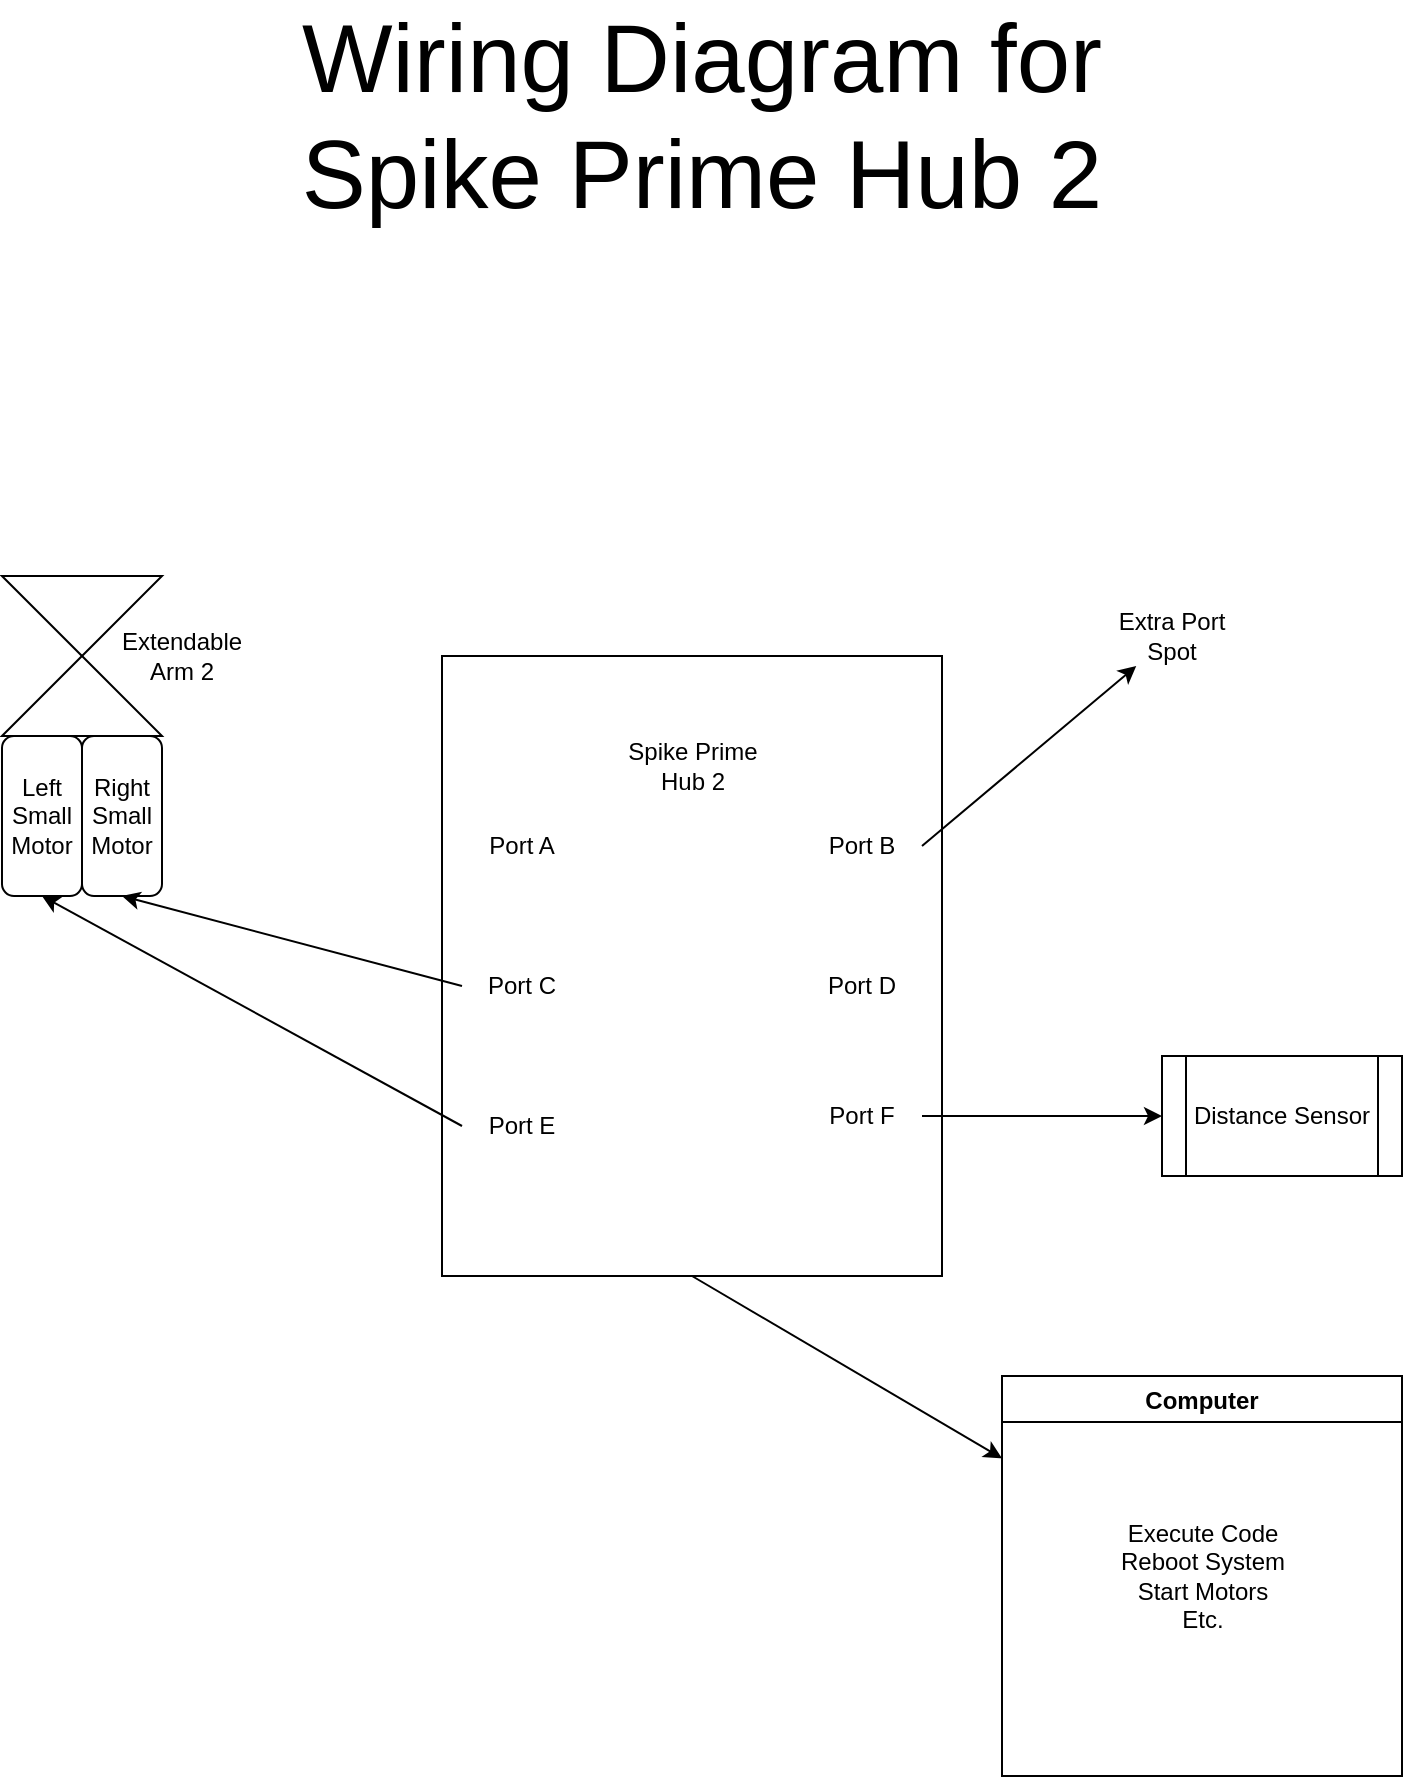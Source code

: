 <mxfile version="15.5.9" type="device"><diagram id="ajgAbhyCTBuViU4noxfG" name="Page-1"><mxGraphModel dx="1022" dy="468" grid="1" gridSize="10" guides="1" tooltips="1" connect="1" arrows="1" fold="1" page="1" pageScale="1" pageWidth="850" pageHeight="1100" math="0" shadow="0"><root><mxCell id="0"/><mxCell id="1" parent="0"/><mxCell id="fW2y9b3MlHcEv2vrznf5-2" value="" style="rounded=0;whiteSpace=wrap;html=1;" parent="1" vertex="1"><mxGeometry x="295" y="390" width="250" height="310" as="geometry"/></mxCell><mxCell id="fW2y9b3MlHcEv2vrznf5-3" value="Spike Prime Hub 2" style="text;html=1;strokeColor=none;fillColor=none;align=center;verticalAlign=middle;whiteSpace=wrap;rounded=0;" parent="1" vertex="1"><mxGeometry x="378" y="430" width="85" height="30" as="geometry"/></mxCell><mxCell id="fW2y9b3MlHcEv2vrznf5-4" value="Port A" style="text;html=1;strokeColor=none;fillColor=none;align=center;verticalAlign=middle;whiteSpace=wrap;rounded=0;" parent="1" vertex="1"><mxGeometry x="305" y="470" width="60" height="30" as="geometry"/></mxCell><mxCell id="fW2y9b3MlHcEv2vrznf5-5" value="Port C" style="text;html=1;strokeColor=none;fillColor=none;align=center;verticalAlign=middle;whiteSpace=wrap;rounded=0;" parent="1" vertex="1"><mxGeometry x="305" y="540" width="60" height="30" as="geometry"/></mxCell><mxCell id="fW2y9b3MlHcEv2vrznf5-6" value="Port E" style="text;html=1;strokeColor=none;fillColor=none;align=center;verticalAlign=middle;whiteSpace=wrap;rounded=0;" parent="1" vertex="1"><mxGeometry x="305" y="610" width="60" height="30" as="geometry"/></mxCell><mxCell id="fW2y9b3MlHcEv2vrznf5-7" value="Port B" style="text;html=1;strokeColor=none;fillColor=none;align=center;verticalAlign=middle;whiteSpace=wrap;rounded=0;" parent="1" vertex="1"><mxGeometry x="475" y="470" width="60" height="30" as="geometry"/></mxCell><mxCell id="fW2y9b3MlHcEv2vrznf5-8" value="Port D" style="text;html=1;strokeColor=none;fillColor=none;align=center;verticalAlign=middle;whiteSpace=wrap;rounded=0;" parent="1" vertex="1"><mxGeometry x="475" y="540" width="60" height="30" as="geometry"/></mxCell><mxCell id="fW2y9b3MlHcEv2vrznf5-9" value="Port F" style="text;html=1;strokeColor=none;fillColor=none;align=center;verticalAlign=middle;whiteSpace=wrap;rounded=0;" parent="1" vertex="1"><mxGeometry x="475" y="605" width="60" height="30" as="geometry"/></mxCell><mxCell id="fW2y9b3MlHcEv2vrznf5-13" value="Left Small Motor" style="rounded=1;whiteSpace=wrap;html=1;" parent="1" vertex="1"><mxGeometry x="75" y="430" width="40" height="80" as="geometry"/></mxCell><mxCell id="fW2y9b3MlHcEv2vrznf5-15" value="Right Small Motor" style="rounded=1;whiteSpace=wrap;html=1;" parent="1" vertex="1"><mxGeometry x="115" y="430" width="40" height="80" as="geometry"/></mxCell><mxCell id="fW2y9b3MlHcEv2vrznf5-12" value="" style="endArrow=classic;html=1;rounded=0;exitX=0;exitY=0.5;exitDx=0;exitDy=0;entryX=0.5;entryY=1;entryDx=0;entryDy=0;" parent="1" source="fW2y9b3MlHcEv2vrznf5-5" target="fW2y9b3MlHcEv2vrznf5-15" edge="1"><mxGeometry width="50" height="50" relative="1" as="geometry"><mxPoint x="455" y="670" as="sourcePoint"/><mxPoint x="505" y="620" as="targetPoint"/></mxGeometry></mxCell><mxCell id="fW2y9b3MlHcEv2vrznf5-16" value="" style="endArrow=classic;html=1;rounded=0;exitX=0;exitY=0.5;exitDx=0;exitDy=0;entryX=0.5;entryY=1;entryDx=0;entryDy=0;" parent="1" source="fW2y9b3MlHcEv2vrznf5-6" target="fW2y9b3MlHcEv2vrznf5-13" edge="1"><mxGeometry width="50" height="50" relative="1" as="geometry"><mxPoint x="455" y="520" as="sourcePoint"/><mxPoint x="505" y="470" as="targetPoint"/></mxGeometry></mxCell><mxCell id="fW2y9b3MlHcEv2vrznf5-17" value="" style="shape=collate;whiteSpace=wrap;html=1;" parent="1" vertex="1"><mxGeometry x="75" y="350" width="80" height="80" as="geometry"/></mxCell><mxCell id="fW2y9b3MlHcEv2vrznf5-18" value="Extendable Arm 2" style="text;html=1;strokeColor=none;fillColor=none;align=center;verticalAlign=middle;whiteSpace=wrap;rounded=0;" parent="1" vertex="1"><mxGeometry x="135" y="375" width="60" height="30" as="geometry"/></mxCell><mxCell id="fW2y9b3MlHcEv2vrznf5-25" value="Distance Sensor" style="shape=process;whiteSpace=wrap;html=1;backgroundOutline=1;" parent="1" vertex="1"><mxGeometry x="655" y="590" width="120" height="60" as="geometry"/></mxCell><mxCell id="fW2y9b3MlHcEv2vrznf5-26" value="" style="endArrow=classic;html=1;rounded=0;exitX=1;exitY=0.5;exitDx=0;exitDy=0;entryX=0;entryY=0.5;entryDx=0;entryDy=0;" parent="1" source="fW2y9b3MlHcEv2vrznf5-9" target="fW2y9b3MlHcEv2vrznf5-25" edge="1"><mxGeometry width="50" height="50" relative="1" as="geometry"><mxPoint x="455" y="530" as="sourcePoint"/><mxPoint x="505" y="480" as="targetPoint"/></mxGeometry></mxCell><mxCell id="fW2y9b3MlHcEv2vrznf5-27" value="&lt;font style=&quot;font-size: 48px&quot;&gt;Wiring Diagram for Spike Prime Hub 2&lt;/font&gt;" style="text;html=1;strokeColor=none;fillColor=none;align=center;verticalAlign=middle;whiteSpace=wrap;rounded=0;" parent="1" vertex="1"><mxGeometry x="215" y="70" width="420" height="100" as="geometry"/></mxCell><mxCell id="4Y6xi1Q_-fw0NGb8fLIQ-1" value="" style="endArrow=classic;html=1;rounded=0;exitX=0.5;exitY=1;exitDx=0;exitDy=0;" edge="1" parent="1" source="fW2y9b3MlHcEv2vrznf5-2" target="4Y6xi1Q_-fw0NGb8fLIQ-2"><mxGeometry width="50" height="50" relative="1" as="geometry"><mxPoint x="400" y="670" as="sourcePoint"/><mxPoint x="490" y="800" as="targetPoint"/></mxGeometry></mxCell><mxCell id="4Y6xi1Q_-fw0NGb8fLIQ-2" value="Computer" style="swimlane;" vertex="1" parent="1"><mxGeometry x="575" y="750" width="200" height="200" as="geometry"/></mxCell><mxCell id="4Y6xi1Q_-fw0NGb8fLIQ-3" value="Execute Code&lt;br&gt;Reboot System&lt;br&gt;Start Motors&lt;br&gt;Etc." style="text;html=1;align=center;verticalAlign=middle;resizable=0;points=[];autosize=1;strokeColor=none;fillColor=none;" vertex="1" parent="4Y6xi1Q_-fw0NGb8fLIQ-2"><mxGeometry x="50" y="70" width="100" height="60" as="geometry"/></mxCell><mxCell id="4Y6xi1Q_-fw0NGb8fLIQ-4" value="" style="endArrow=classic;html=1;rounded=0;exitX=1;exitY=0.5;exitDx=0;exitDy=0;" edge="1" parent="1" source="fW2y9b3MlHcEv2vrznf5-7" target="4Y6xi1Q_-fw0NGb8fLIQ-5"><mxGeometry width="50" height="50" relative="1" as="geometry"><mxPoint x="420" y="410" as="sourcePoint"/><mxPoint x="660" y="380" as="targetPoint"/></mxGeometry></mxCell><mxCell id="4Y6xi1Q_-fw0NGb8fLIQ-5" value="Extra Port Spot" style="text;html=1;strokeColor=none;fillColor=none;align=center;verticalAlign=middle;whiteSpace=wrap;rounded=0;" vertex="1" parent="1"><mxGeometry x="630" y="365" width="60" height="30" as="geometry"/></mxCell></root></mxGraphModel></diagram></mxfile>